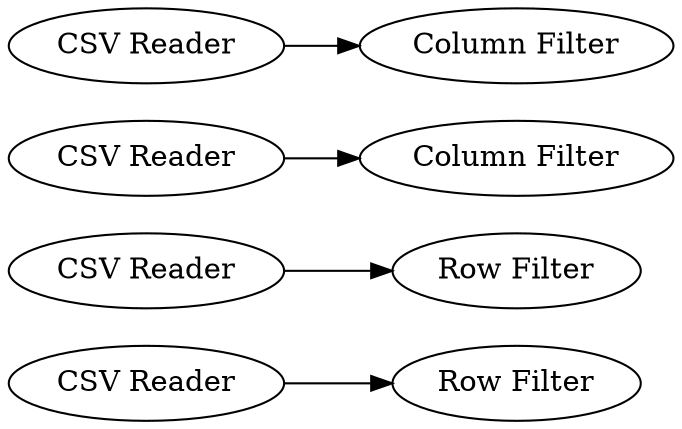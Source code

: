 digraph {
	1 [label="CSV Reader"]
	2 [label="CSV Reader"]
	3 [label="CSV Reader"]
	4 [label="CSV Reader"]
	5 [label="Row Filter"]
	6 [label="Row Filter"]
	7 [label="Column Filter"]
	8 [label="Column Filter"]
	1 -> 5
	2 -> 6
	3 -> 7
	4 -> 8
	rankdir=LR
}
